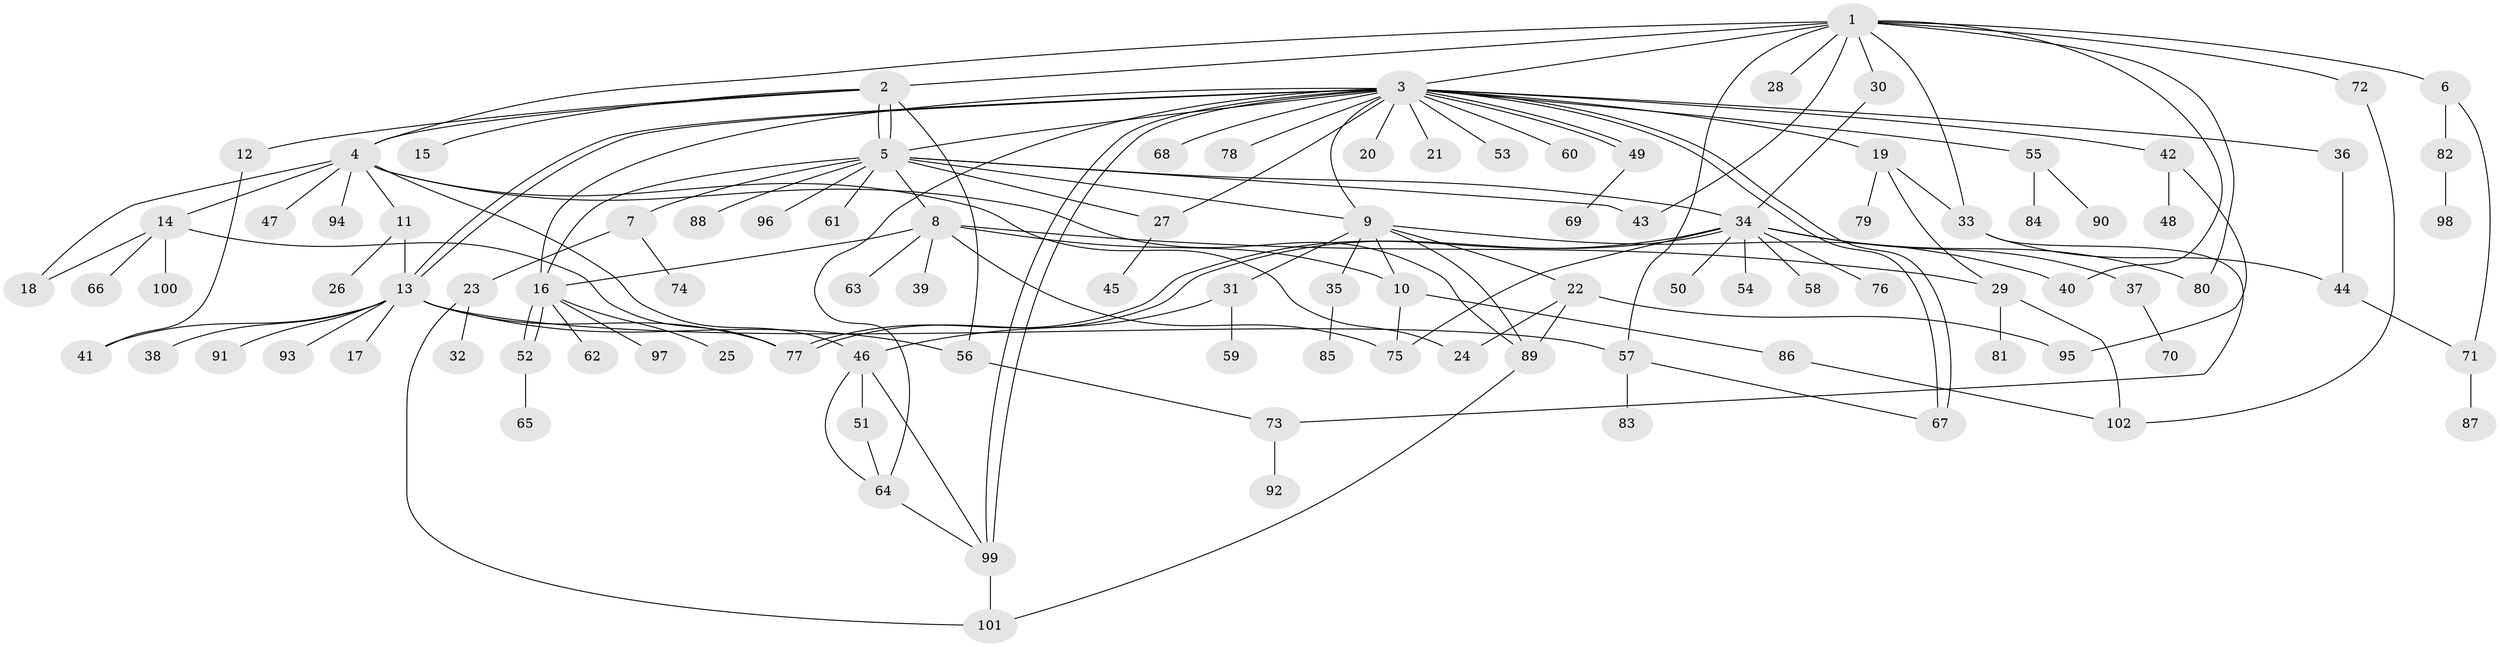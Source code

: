 // Generated by graph-tools (version 1.1) at 2025/46/03/09/25 04:46:58]
// undirected, 102 vertices, 147 edges
graph export_dot {
graph [start="1"]
  node [color=gray90,style=filled];
  1;
  2;
  3;
  4;
  5;
  6;
  7;
  8;
  9;
  10;
  11;
  12;
  13;
  14;
  15;
  16;
  17;
  18;
  19;
  20;
  21;
  22;
  23;
  24;
  25;
  26;
  27;
  28;
  29;
  30;
  31;
  32;
  33;
  34;
  35;
  36;
  37;
  38;
  39;
  40;
  41;
  42;
  43;
  44;
  45;
  46;
  47;
  48;
  49;
  50;
  51;
  52;
  53;
  54;
  55;
  56;
  57;
  58;
  59;
  60;
  61;
  62;
  63;
  64;
  65;
  66;
  67;
  68;
  69;
  70;
  71;
  72;
  73;
  74;
  75;
  76;
  77;
  78;
  79;
  80;
  81;
  82;
  83;
  84;
  85;
  86;
  87;
  88;
  89;
  90;
  91;
  92;
  93;
  94;
  95;
  96;
  97;
  98;
  99;
  100;
  101;
  102;
  1 -- 2;
  1 -- 3;
  1 -- 4;
  1 -- 6;
  1 -- 28;
  1 -- 30;
  1 -- 33;
  1 -- 40;
  1 -- 43;
  1 -- 57;
  1 -- 72;
  1 -- 80;
  2 -- 4;
  2 -- 5;
  2 -- 5;
  2 -- 12;
  2 -- 15;
  2 -- 56;
  3 -- 5;
  3 -- 9;
  3 -- 13;
  3 -- 13;
  3 -- 16;
  3 -- 19;
  3 -- 20;
  3 -- 21;
  3 -- 27;
  3 -- 36;
  3 -- 42;
  3 -- 49;
  3 -- 49;
  3 -- 53;
  3 -- 55;
  3 -- 60;
  3 -- 64;
  3 -- 67;
  3 -- 67;
  3 -- 68;
  3 -- 78;
  3 -- 99;
  3 -- 99;
  4 -- 11;
  4 -- 14;
  4 -- 18;
  4 -- 24;
  4 -- 46;
  4 -- 47;
  4 -- 89;
  4 -- 94;
  5 -- 7;
  5 -- 8;
  5 -- 9;
  5 -- 16;
  5 -- 27;
  5 -- 34;
  5 -- 43;
  5 -- 61;
  5 -- 88;
  5 -- 96;
  6 -- 71;
  6 -- 82;
  7 -- 23;
  7 -- 74;
  8 -- 10;
  8 -- 16;
  8 -- 29;
  8 -- 39;
  8 -- 63;
  8 -- 75;
  9 -- 10;
  9 -- 22;
  9 -- 31;
  9 -- 35;
  9 -- 40;
  9 -- 89;
  10 -- 75;
  10 -- 86;
  11 -- 13;
  11 -- 26;
  12 -- 41;
  13 -- 17;
  13 -- 38;
  13 -- 41;
  13 -- 56;
  13 -- 57;
  13 -- 77;
  13 -- 91;
  13 -- 93;
  14 -- 18;
  14 -- 66;
  14 -- 77;
  14 -- 100;
  16 -- 25;
  16 -- 52;
  16 -- 52;
  16 -- 62;
  16 -- 97;
  19 -- 29;
  19 -- 33;
  19 -- 79;
  22 -- 24;
  22 -- 89;
  22 -- 95;
  23 -- 32;
  23 -- 101;
  27 -- 45;
  29 -- 81;
  29 -- 102;
  30 -- 34;
  31 -- 46;
  31 -- 59;
  33 -- 44;
  33 -- 73;
  34 -- 37;
  34 -- 50;
  34 -- 54;
  34 -- 58;
  34 -- 75;
  34 -- 76;
  34 -- 77;
  34 -- 77;
  34 -- 80;
  35 -- 85;
  36 -- 44;
  37 -- 70;
  42 -- 48;
  42 -- 95;
  44 -- 71;
  46 -- 51;
  46 -- 64;
  46 -- 99;
  49 -- 69;
  51 -- 64;
  52 -- 65;
  55 -- 84;
  55 -- 90;
  56 -- 73;
  57 -- 67;
  57 -- 83;
  64 -- 99;
  71 -- 87;
  72 -- 102;
  73 -- 92;
  82 -- 98;
  86 -- 102;
  89 -- 101;
  99 -- 101;
}
